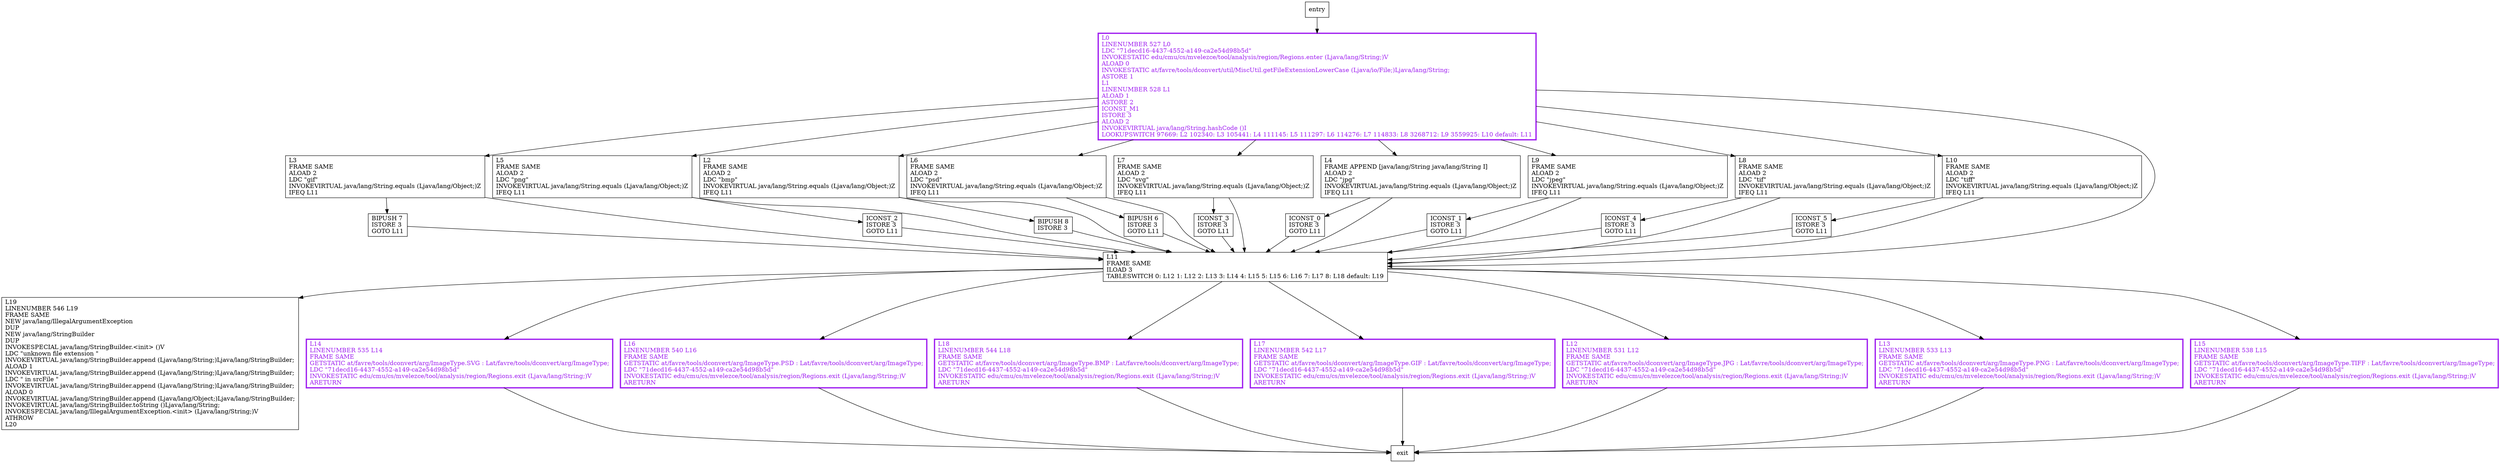 digraph getImageType {
node [shape=record];
565887400 [label="BIPUSH 7\lISTORE 3\lGOTO L11\l"];
1368766140 [label="L19\lLINENUMBER 546 L19\lFRAME SAME\lNEW java/lang/IllegalArgumentException\lDUP\lNEW java/lang/StringBuilder\lDUP\lINVOKESPECIAL java/lang/StringBuilder.\<init\> ()V\lLDC \"unknown file extension \"\lINVOKEVIRTUAL java/lang/StringBuilder.append (Ljava/lang/String;)Ljava/lang/StringBuilder;\lALOAD 1\lINVOKEVIRTUAL java/lang/StringBuilder.append (Ljava/lang/String;)Ljava/lang/StringBuilder;\lLDC \" in srcFile \"\lINVOKEVIRTUAL java/lang/StringBuilder.append (Ljava/lang/String;)Ljava/lang/StringBuilder;\lALOAD 0\lINVOKEVIRTUAL java/lang/StringBuilder.append (Ljava/lang/Object;)Ljava/lang/StringBuilder;\lINVOKEVIRTUAL java/lang/StringBuilder.toString ()Ljava/lang/String;\lINVOKESPECIAL java/lang/IllegalArgumentException.\<init\> (Ljava/lang/String;)V\lATHROW\lL20\l"];
282030384 [label="L14\lLINENUMBER 535 L14\lFRAME SAME\lGETSTATIC at/favre/tools/dconvert/arg/ImageType.SVG : Lat/favre/tools/dconvert/arg/ImageType;\lLDC \"71decd16-4437-4552-a149-ca2e54d98b5d\"\lINVOKESTATIC edu/cmu/cs/mvelezce/tool/analysis/region/Regions.exit (Ljava/lang/String;)V\lARETURN\l"];
1768433006 [label="ICONST_1\lISTORE 3\lGOTO L11\l"];
385538136 [label="ICONST_2\lISTORE 3\lGOTO L11\l"];
1393603109 [label="L0\lLINENUMBER 527 L0\lLDC \"71decd16-4437-4552-a149-ca2e54d98b5d\"\lINVOKESTATIC edu/cmu/cs/mvelezce/tool/analysis/region/Regions.enter (Ljava/lang/String;)V\lALOAD 0\lINVOKESTATIC at/favre/tools/dconvert/util/MiscUtil.getFileExtensionLowerCase (Ljava/io/File;)Ljava/lang/String;\lASTORE 1\lL1\lLINENUMBER 528 L1\lALOAD 1\lASTORE 2\lICONST_M1\lISTORE 3\lALOAD 2\lINVOKEVIRTUAL java/lang/String.hashCode ()I\lLOOKUPSWITCH
      97669: L2
      102340: L3
      105441: L4
      111145: L5
      111297: L6
      114276: L7
      114833: L8
      3268712: L9
      3559925: L10
      default: L11\l"];
1093409488 [label="L3\lFRAME SAME\lALOAD 2\lLDC \"gif\"\lINVOKEVIRTUAL java/lang/String.equals (Ljava/lang/Object;)Z\lIFEQ L11\l"];
185728218 [label="L5\lFRAME SAME\lALOAD 2\lLDC \"png\"\lINVOKEVIRTUAL java/lang/String.equals (Ljava/lang/Object;)Z\lIFEQ L11\l"];
763724207 [label="ICONST_5\lISTORE 3\lGOTO L11\l"];
1747056923 [label="L16\lLINENUMBER 540 L16\lFRAME SAME\lGETSTATIC at/favre/tools/dconvert/arg/ImageType.PSD : Lat/favre/tools/dconvert/arg/ImageType;\lLDC \"71decd16-4437-4552-a149-ca2e54d98b5d\"\lINVOKESTATIC edu/cmu/cs/mvelezce/tool/analysis/region/Regions.exit (Ljava/lang/String;)V\lARETURN\l"];
1911045472 [label="L18\lLINENUMBER 544 L18\lFRAME SAME\lGETSTATIC at/favre/tools/dconvert/arg/ImageType.BMP : Lat/favre/tools/dconvert/arg/ImageType;\lLDC \"71decd16-4437-4552-a149-ca2e54d98b5d\"\lINVOKESTATIC edu/cmu/cs/mvelezce/tool/analysis/region/Regions.exit (Ljava/lang/String;)V\lARETURN\l"];
378546236 [label="L2\lFRAME SAME\lALOAD 2\lLDC \"bmp\"\lINVOKEVIRTUAL java/lang/String.equals (Ljava/lang/Object;)Z\lIFEQ L11\l"];
1836950623 [label="BIPUSH 6\lISTORE 3\lGOTO L11\l"];
475526220 [label="L6\lFRAME SAME\lALOAD 2\lLDC \"psd\"\lINVOKEVIRTUAL java/lang/String.equals (Ljava/lang/Object;)Z\lIFEQ L11\l"];
91129657 [label="ICONST_4\lISTORE 3\lGOTO L11\l"];
2044111787 [label="ICONST_3\lISTORE 3\lGOTO L11\l"];
1024235404 [label="L7\lFRAME SAME\lALOAD 2\lLDC \"svg\"\lINVOKEVIRTUAL java/lang/String.equals (Ljava/lang/Object;)Z\lIFEQ L11\l"];
402331978 [label="L4\lFRAME APPEND [java/lang/String java/lang/String I]\lALOAD 2\lLDC \"jpg\"\lINVOKEVIRTUAL java/lang/String.equals (Ljava/lang/Object;)Z\lIFEQ L11\l"];
1988181398 [label="L9\lFRAME SAME\lALOAD 2\lLDC \"jpeg\"\lINVOKEVIRTUAL java/lang/String.equals (Ljava/lang/Object;)Z\lIFEQ L11\l"];
440764905 [label="L17\lLINENUMBER 542 L17\lFRAME SAME\lGETSTATIC at/favre/tools/dconvert/arg/ImageType.GIF : Lat/favre/tools/dconvert/arg/ImageType;\lLDC \"71decd16-4437-4552-a149-ca2e54d98b5d\"\lINVOKESTATIC edu/cmu/cs/mvelezce/tool/analysis/region/Regions.exit (Ljava/lang/String;)V\lARETURN\l"];
1372241805 [label="L12\lLINENUMBER 531 L12\lFRAME SAME\lGETSTATIC at/favre/tools/dconvert/arg/ImageType.JPG : Lat/favre/tools/dconvert/arg/ImageType;\lLDC \"71decd16-4437-4552-a149-ca2e54d98b5d\"\lINVOKESTATIC edu/cmu/cs/mvelezce/tool/analysis/region/Regions.exit (Ljava/lang/String;)V\lARETURN\l"];
638223261 [label="L13\lLINENUMBER 533 L13\lFRAME SAME\lGETSTATIC at/favre/tools/dconvert/arg/ImageType.PNG : Lat/favre/tools/dconvert/arg/ImageType;\lLDC \"71decd16-4437-4552-a149-ca2e54d98b5d\"\lINVOKESTATIC edu/cmu/cs/mvelezce/tool/analysis/region/Regions.exit (Ljava/lang/String;)V\lARETURN\l"];
1920137262 [label="L8\lFRAME SAME\lALOAD 2\lLDC \"tif\"\lINVOKEVIRTUAL java/lang/String.equals (Ljava/lang/Object;)Z\lIFEQ L11\l"];
1344065001 [label="BIPUSH 8\lISTORE 3\l"];
213782367 [label="ICONST_0\lISTORE 3\lGOTO L11\l"];
1440170654 [label="L10\lFRAME SAME\lALOAD 2\lLDC \"tiff\"\lINVOKEVIRTUAL java/lang/String.equals (Ljava/lang/Object;)Z\lIFEQ L11\l"];
2004709742 [label="L11\lFRAME SAME\lILOAD 3\lTABLESWITCH
      0: L12
      1: L12
      2: L13
      3: L14
      4: L15
      5: L15
      6: L16
      7: L17
      8: L18
      default: L19\l"];
1813190083 [label="L15\lLINENUMBER 538 L15\lFRAME SAME\lGETSTATIC at/favre/tools/dconvert/arg/ImageType.TIFF : Lat/favre/tools/dconvert/arg/ImageType;\lLDC \"71decd16-4437-4552-a149-ca2e54d98b5d\"\lINVOKESTATIC edu/cmu/cs/mvelezce/tool/analysis/region/Regions.exit (Ljava/lang/String;)V\lARETURN\l"];
entry;
exit;
565887400 -> 2004709742;
282030384 -> exit;
1768433006 -> 2004709742;
385538136 -> 2004709742;
1393603109 -> 185728218;
1393603109 -> 1440170654;
1393603109 -> 1988181398;
1393603109 -> 2004709742;
1393603109 -> 378546236;
1393603109 -> 475526220;
1393603109 -> 1920137262;
1393603109 -> 1024235404;
1393603109 -> 402331978;
1393603109 -> 1093409488;
1093409488 -> 565887400;
1093409488 -> 2004709742;
185728218 -> 2004709742;
185728218 -> 385538136;
763724207 -> 2004709742;
1747056923 -> exit;
1911045472 -> exit;
378546236 -> 2004709742;
378546236 -> 1344065001;
1836950623 -> 2004709742;
475526220 -> 2004709742;
475526220 -> 1836950623;
91129657 -> 2004709742;
2044111787 -> 2004709742;
1024235404 -> 2004709742;
1024235404 -> 2044111787;
402331978 -> 2004709742;
402331978 -> 213782367;
1988181398 -> 2004709742;
1988181398 -> 1768433006;
440764905 -> exit;
1372241805 -> exit;
638223261 -> exit;
1920137262 -> 2004709742;
1920137262 -> 91129657;
1344065001 -> 2004709742;
213782367 -> 2004709742;
entry -> 1393603109;
1440170654 -> 763724207;
1440170654 -> 2004709742;
2004709742 -> 1747056923;
2004709742 -> 1911045472;
2004709742 -> 1368766140;
2004709742 -> 440764905;
2004709742 -> 1372241805;
2004709742 -> 638223261;
2004709742 -> 1813190083;
2004709742 -> 282030384;
1813190083 -> exit;
1747056923[fontcolor="purple", penwidth=3, color="purple"];
1911045472[fontcolor="purple", penwidth=3, color="purple"];
440764905[fontcolor="purple", penwidth=3, color="purple"];
1372241805[fontcolor="purple", penwidth=3, color="purple"];
638223261[fontcolor="purple", penwidth=3, color="purple"];
1813190083[fontcolor="purple", penwidth=3, color="purple"];
282030384[fontcolor="purple", penwidth=3, color="purple"];
1393603109[fontcolor="purple", penwidth=3, color="purple"];
}
